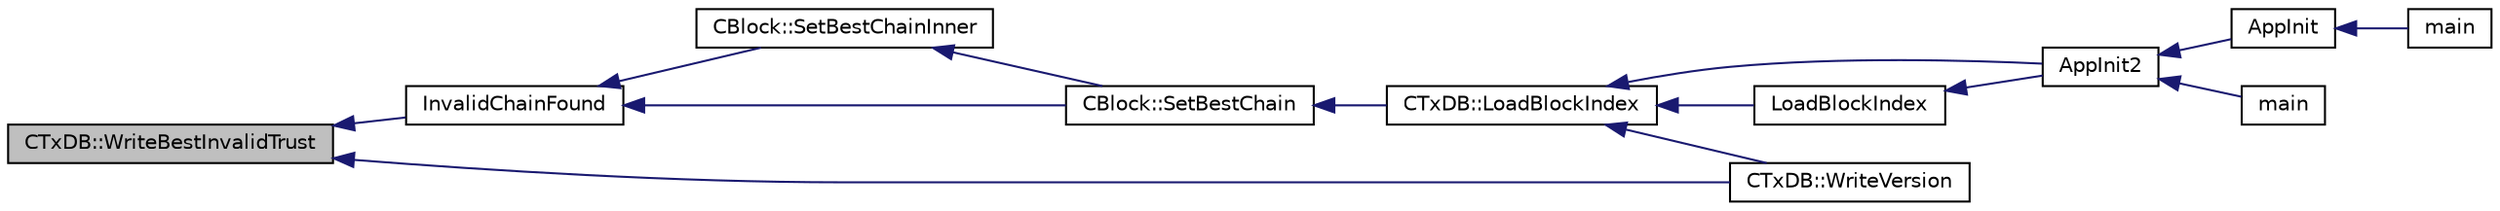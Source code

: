 digraph "CTxDB::WriteBestInvalidTrust"
{
  edge [fontname="Helvetica",fontsize="10",labelfontname="Helvetica",labelfontsize="10"];
  node [fontname="Helvetica",fontsize="10",shape=record];
  rankdir="LR";
  Node739 [label="CTxDB::WriteBestInvalidTrust",height=0.2,width=0.4,color="black", fillcolor="grey75", style="filled", fontcolor="black"];
  Node739 -> Node740 [dir="back",color="midnightblue",fontsize="10",style="solid",fontname="Helvetica"];
  Node740 [label="InvalidChainFound",height=0.2,width=0.4,color="black", fillcolor="white", style="filled",URL="$df/d0a/main_8cpp.html#a13e27b2736226dd1e1cb3918eeb58153"];
  Node740 -> Node741 [dir="back",color="midnightblue",fontsize="10",style="solid",fontname="Helvetica"];
  Node741 [label="CBlock::SetBestChainInner",height=0.2,width=0.4,color="black", fillcolor="white", style="filled",URL="$d3/d51/class_c_block.html#a82c90ccbecf89a38ff56d8429514e2c2"];
  Node741 -> Node742 [dir="back",color="midnightblue",fontsize="10",style="solid",fontname="Helvetica"];
  Node742 [label="CBlock::SetBestChain",height=0.2,width=0.4,color="black", fillcolor="white", style="filled",URL="$d3/d51/class_c_block.html#a6e308b2d75d1cfc4a75eda36feb60ca1"];
  Node742 -> Node743 [dir="back",color="midnightblue",fontsize="10",style="solid",fontname="Helvetica"];
  Node743 [label="CTxDB::LoadBlockIndex",height=0.2,width=0.4,color="black", fillcolor="white", style="filled",URL="$d9/d8d/class_c_tx_d_b.html#abcb9df0821d996f811f6604b452a26a0"];
  Node743 -> Node744 [dir="back",color="midnightblue",fontsize="10",style="solid",fontname="Helvetica"];
  Node744 [label="AppInit2",height=0.2,width=0.4,color="black", fillcolor="white", style="filled",URL="$d8/dc0/init_8h.html#a1a4c1bfbf6ba1db77e988b89b9cadfd3",tooltip="Initialize ion. "];
  Node744 -> Node745 [dir="back",color="midnightblue",fontsize="10",style="solid",fontname="Helvetica"];
  Node745 [label="AppInit",height=0.2,width=0.4,color="black", fillcolor="white", style="filled",URL="$d4/d35/iond_8cpp.html#ac59316b767e6984e1285f0531275286b"];
  Node745 -> Node746 [dir="back",color="midnightblue",fontsize="10",style="solid",fontname="Helvetica"];
  Node746 [label="main",height=0.2,width=0.4,color="black", fillcolor="white", style="filled",URL="$d4/d35/iond_8cpp.html#a0ddf1224851353fc92bfbff6f499fa97"];
  Node744 -> Node747 [dir="back",color="midnightblue",fontsize="10",style="solid",fontname="Helvetica"];
  Node747 [label="main",height=0.2,width=0.4,color="black", fillcolor="white", style="filled",URL="$d5/d2d/ion_8cpp.html#a0ddf1224851353fc92bfbff6f499fa97"];
  Node743 -> Node748 [dir="back",color="midnightblue",fontsize="10",style="solid",fontname="Helvetica"];
  Node748 [label="LoadBlockIndex",height=0.2,width=0.4,color="black", fillcolor="white", style="filled",URL="$d4/dbf/main_8h.html#a367f303d34b8a5501ac4d77bebab578c"];
  Node748 -> Node744 [dir="back",color="midnightblue",fontsize="10",style="solid",fontname="Helvetica"];
  Node743 -> Node749 [dir="back",color="midnightblue",fontsize="10",style="solid",fontname="Helvetica"];
  Node749 [label="CTxDB::WriteVersion",height=0.2,width=0.4,color="black", fillcolor="white", style="filled",URL="$d9/d8d/class_c_tx_d_b.html#aa30dbf235b1c229896097e1eb1ea9520"];
  Node740 -> Node742 [dir="back",color="midnightblue",fontsize="10",style="solid",fontname="Helvetica"];
  Node739 -> Node749 [dir="back",color="midnightblue",fontsize="10",style="solid",fontname="Helvetica"];
}
